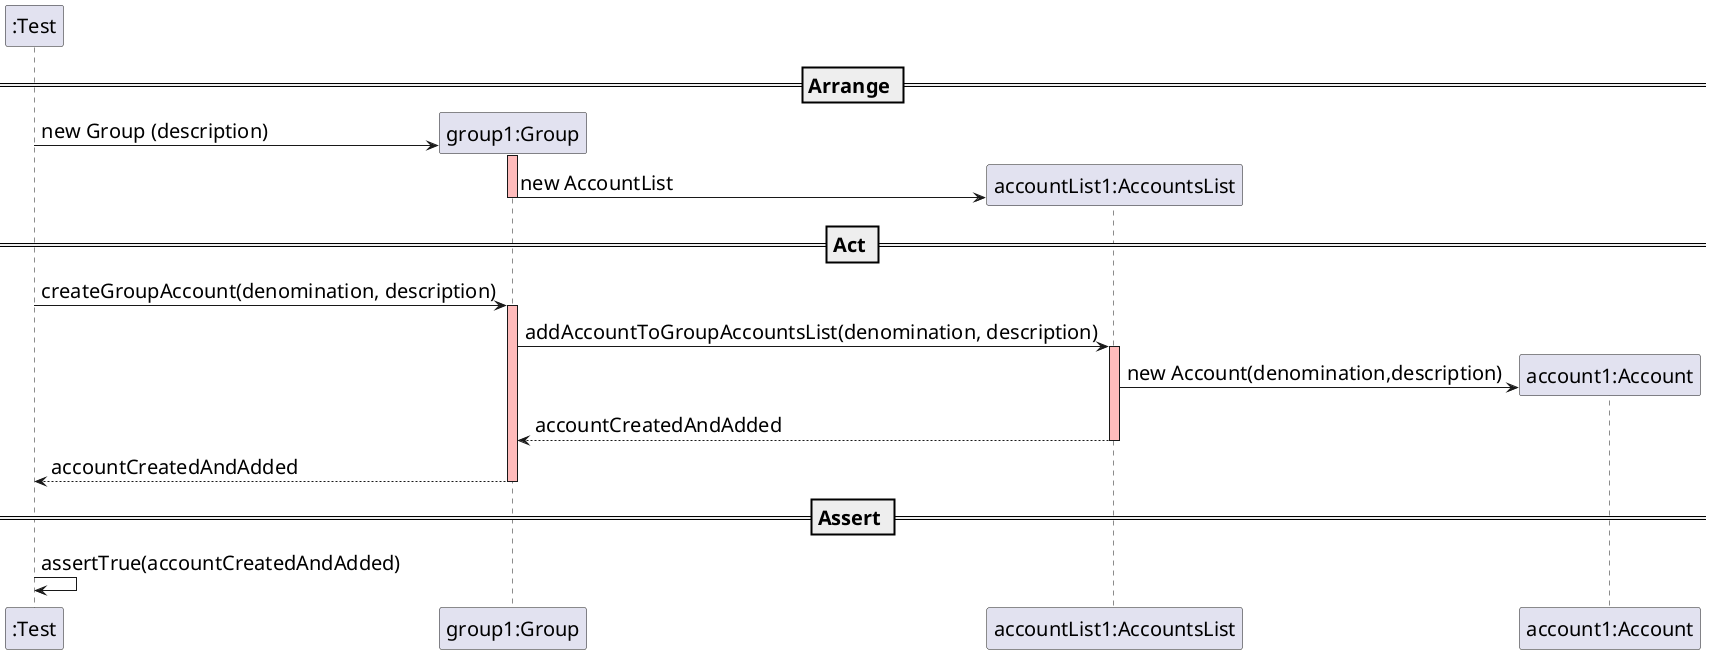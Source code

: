 @startuml
skinparam DefaultFontSize 20
create ":Test"

== Arrange ==
create "group1:Group"
":Test" -> "group1:Group" : new Group (description)
activate "group1:Group" #FFBBBB

create "accountList1:AccountsList"
"group1:Group" -> "accountList1:AccountsList" : new AccountList
deactivate "group1:Group" #FFBBBB

== Act ==

":Test" -> "group1:Group" : createGroupAccount(denomination, description)
activate "group1:Group" #FFBBBB

"group1:Group" -> "accountList1:AccountsList" : addAccountToGroupAccountsList(denomination, description)
activate "accountList1:AccountsList" #FFBBBB

create "account1:Account"
"accountList1:AccountsList" -> "account1:Account" : new Account(denomination,description)

"accountList1:AccountsList" --> "group1:Group" : accountCreatedAndAdded
deactivate "accountList1:AccountsList" #FFBBBB

"group1:Group" --> ":Test" : accountCreatedAndAdded
deactivate "group1:Group" #FFBBBB

== Assert ==

":Test" -> ":Test" : assertTrue(accountCreatedAndAdded)

@enduml